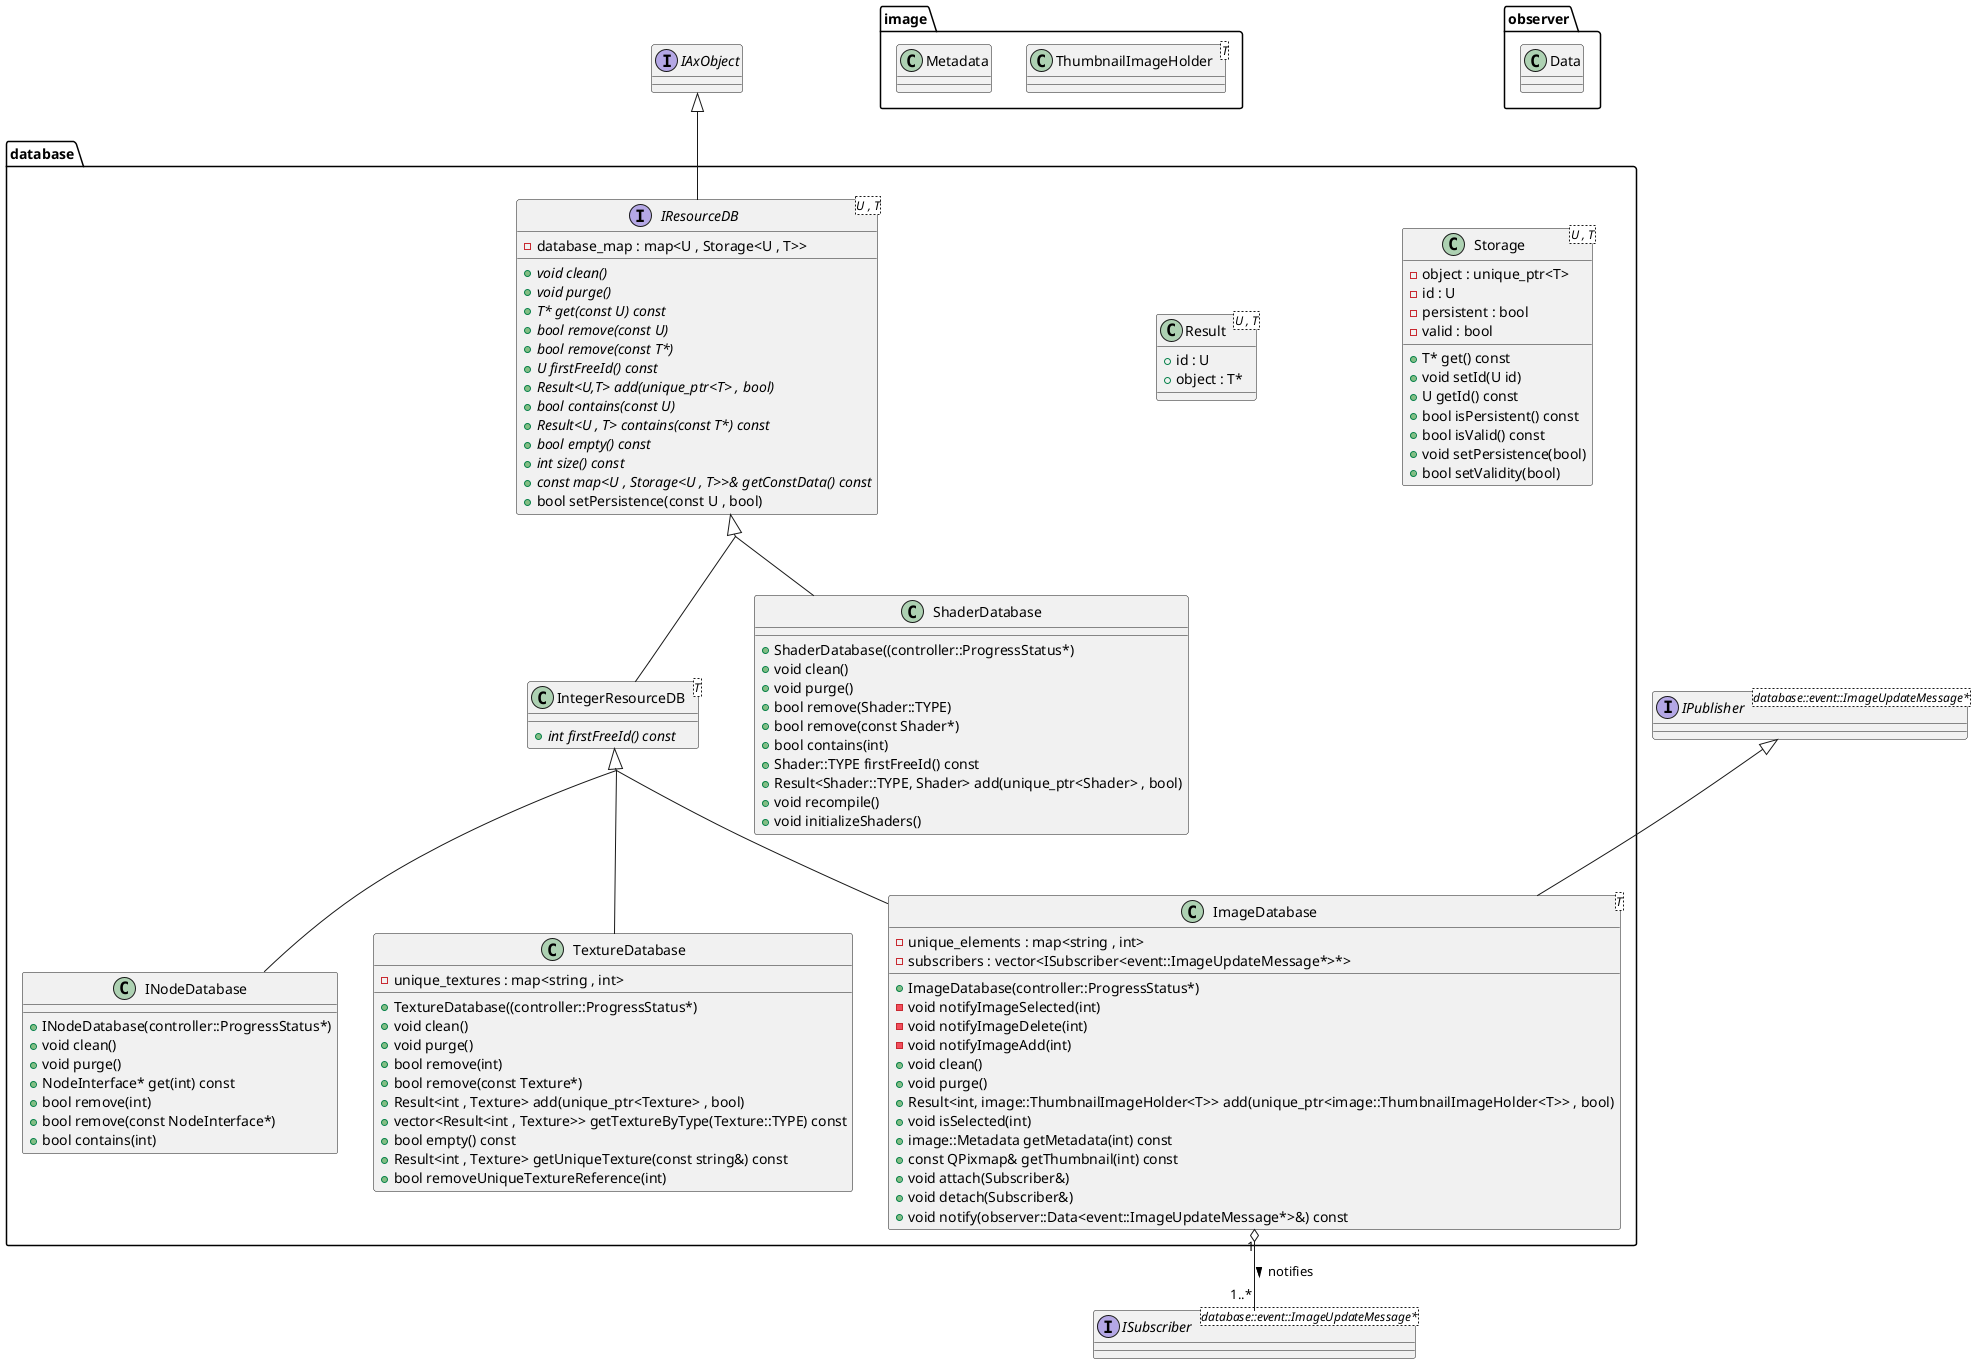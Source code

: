 @startuml


skinparam groupInheritance 2

interface IAxObject{}
interface IPublisher<database::event::ImageUpdateMessage*>
interface ISubscriber<database::event::ImageUpdateMessage*>
namespace image{

class ThumbnailImageHolder<T>{}
class Metadata{}

}

namespace observer{
class Data{}
}


namespace database{

class Storage<U , T> {
    - object : unique_ptr<T>
    - id : U
    - persistent : bool
    - valid : bool
    + T* get() const
    + void setId(U id)
    + U getId() const
    + bool isPersistent() const
    + bool isValid() const
    + void setPersistence(bool)
    + bool setValidity(bool)
}

class Result<U , T>{
    + id : U
    + object : T*
}

interface IResourceDB<U , T>{
    {abstract} + void clean()
    {abstract} + void purge()
    {abstract} + T* get(const U) const
    {abstract} + bool remove(const U)
    {abstract} + bool remove(const T*)
    {abstract} + U firstFreeId() const
    {abstract} + Result<U,T> add(unique_ptr<T> , bool)
    {abstract} + bool contains(const U)
    {abstract} + Result<U , T> contains(const T*) const
    {abstract} + bool empty() const
    {abstract} + int size() const
    {abstract} + const map<U , Storage<U , T>>& getConstData() const
               + bool setPersistence(const U , bool)
               - database_map : map<U , Storage<U , T>>
}

class IntegerResourceDB<T>{
   {abstract} + int firstFreeId() const
}

class INodeDatabase{
    + INodeDatabase(controller::ProgressStatus*)
    + void clean()
    + void purge()
    + NodeInterface* get(int) const
    + bool remove(int)
    + bool remove(const NodeInterface*)
    + bool contains(int)
}

class ShaderDatabase{
    + ShaderDatabase((controller::ProgressStatus*)
    + void clean()
    + void purge()
    + bool remove(Shader::TYPE)
    + bool remove(const Shader*)
    + bool contains(int)
    + Shader::TYPE firstFreeId() const
    + Result<Shader::TYPE, Shader> add(unique_ptr<Shader> , bool)
    + void recompile()
    + void initializeShaders()
}

class ImageDatabase<T>{
    - unique_elements : map<string , int>
    - subscribers : vector<ISubscriber<event::ImageUpdateMessage*>*>
    + ImageDatabase(controller::ProgressStatus*)
    - void notifyImageSelected(int)
    - void notifyImageDelete(int)
    - void notifyImageAdd(int)
    + void clean()
    + void purge()
    + Result<int, image::ThumbnailImageHolder<T>> add(unique_ptr<image::ThumbnailImageHolder<T>> , bool)
    + void isSelected(int)
    + image::Metadata getMetadata(int) const
    + const QPixmap& getThumbnail(int) const
    + void attach(Subscriber&)
    + void detach(Subscriber&)
    + void notify(observer::Data<event::ImageUpdateMessage*>&) const
}

class TextureDatabase{
    - unique_textures : map<string , int>
    + TextureDatabase((controller::ProgressStatus*)
    + void clean()
    + void purge()
    + bool remove(int)
    + bool remove(const Texture*)
    + Result<int , Texture> add(unique_ptr<Texture> , bool)
    + vector<Result<int , Texture>> getTextureByType(Texture::TYPE) const
    + bool empty() const
    + Result<int , Texture> getUniqueTexture(const string&) const
    + bool removeUniqueTextureReference(int)
}


}
' end namespace database


IAxObject <|-- IResourceDB
IResourceDB <|-- IntegerResourceDB
IResourceDB <|-- ShaderDatabase
IntegerResourceDB <|-- INodeDatabase
IntegerResourceDB <|-- TextureDatabase
IntegerResourceDB <|-- ImageDatabase
IPublisher <|-- ImageDatabase
ImageDatabase "1" o-- "1..*" ISubscriber : notifies >


@enduml